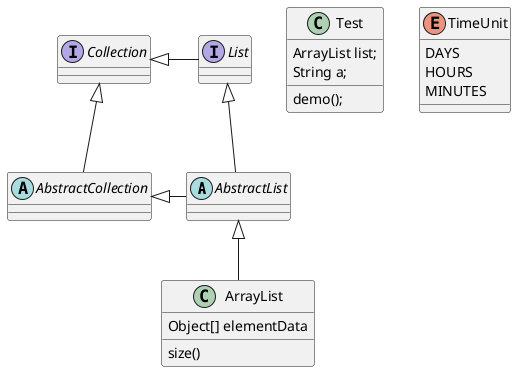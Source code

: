 http://archive.3zso.com/archives/plantuml-quickstart.html#sec-5-4-1
@startuml

abstract class AbstractList
abstract AbstractCollection
interface List
interface Collection

List <|-- AbstractList
Collection <|-- AbstractCollection

Collection <|- List
AbstractCollection <|- AbstractList
AbstractList <|-- ArrayList

class ArrayList {
Object[] elementData
size()
}

class Test{
ArrayList list;
String a;
demo();
}
enum TimeUnit {
DAYS
HOURS
MINUTES
}
@enduml